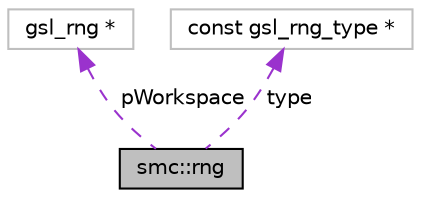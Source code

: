 digraph "smc::rng"
{
 // LATEX_PDF_SIZE
  edge [fontname="Helvetica",fontsize="10",labelfontname="Helvetica",labelfontsize="10"];
  node [fontname="Helvetica",fontsize="10",shape=record];
  Node1 [label="smc::rng",height=0.2,width=0.4,color="black", fillcolor="grey75", style="filled", fontcolor="black",tooltip="A random number generator class."];
  Node2 -> Node1 [dir="back",color="darkorchid3",fontsize="10",style="dashed",label=" pWorkspace" ,fontname="Helvetica"];
  Node2 [label="gsl_rng *",height=0.2,width=0.4,color="grey75", fillcolor="white", style="filled",tooltip=" "];
  Node3 -> Node1 [dir="back",color="darkorchid3",fontsize="10",style="dashed",label=" type" ,fontname="Helvetica"];
  Node3 [label="const gsl_rng_type *",height=0.2,width=0.4,color="grey75", fillcolor="white", style="filled",tooltip=" "];
}
